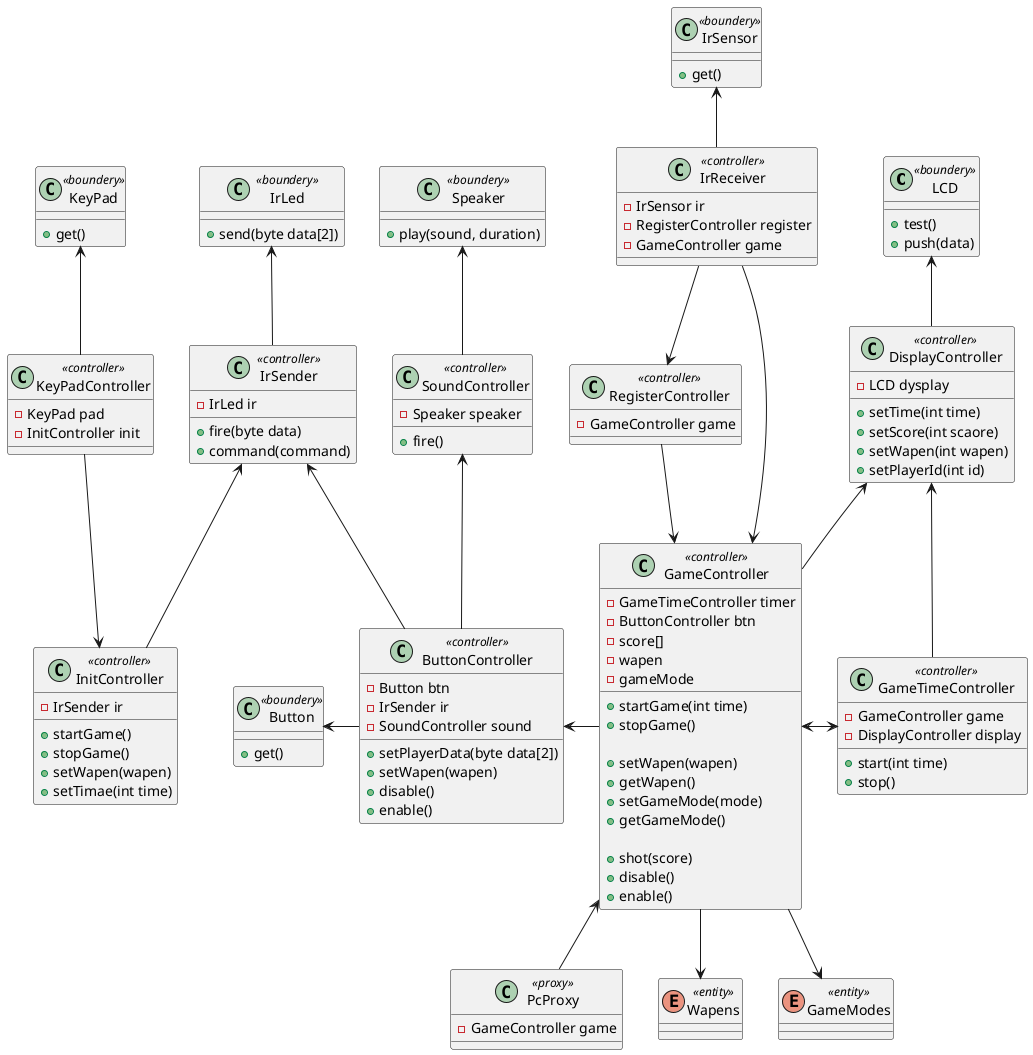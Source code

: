 @startuml

class LCD <<boundery>> {
+test()
+push(data)
}
class IrSensor <<boundery>> {
+get()
}
class IrLed <<boundery>> {
+send(byte data[2])
}
class Button <<boundery>> {
+get()
}
class Speaker <<boundery>> {
+play(sound, duration)
}
class KeyPad <<boundery>> {
+get()
}

class DisplayController <<controller>> {
-LCD dysplay
+setTime(int time)
+setScore(int scaore)
+setWapen(int wapen)
+setPlayerId(int id)
}
class IrReceiver <<controller>> {
-IrSensor ir
-RegisterController register
-GameController game
}
class IrSender <<controller>> {
-IrLed ir
+fire(byte data)
+command(command)
}
class ButtonController <<controller>> {
-Button btn
-IrSender ir
-SoundController sound
+setPlayerData(byte data[2])
+setWapen(wapen)
+disable()
+enable()
}
class SoundController <<controller>> {
-Speaker speaker
+fire()
}
class KeyPadController <<controller>> {
-KeyPad pad
-InitController init
}

class PcProxy <<proxy>> {
-GameController game
}

class GameController <<controller>> {
-GameTimeController timer
-ButtonController btn
-score[]
-wapen
-gameMode

+startGame(int time)
+stopGame()

+setWapen(wapen)
+getWapen()
+setGameMode(mode)
+getGameMode()

+shot(score)
+disable()
+enable()
}
class GameTimeController <<controller>> {
-GameController game
-DisplayController display
+start(int time)
+stop()
}
class InitController <<controller>> {
-IrSender ir
+startGame()
+stopGame()
+setWapen(wapen)
+setTimae(int time)
}
class RegisterController <<controller>> {
-GameController game
}

enum Wapens <<entity>>
enum GameModes <<entity>>

LCD <-- DisplayController
IrSensor <-- IrReceiver
IrLed <-- IrSender
Button <- ButtonController
Speaker <-- SoundController
KeyPad <-- KeyPadController

IrReceiver --> GameController
IrReceiver --> RegisterController
RegisterController --> GameController

GameController <-> GameTimeController
DisplayController <-- GameTimeController
DisplayController <-- GameController
'InitController --> GameController

IrSender <-- ButtonController
IrSender <-- InitController
KeyPadController --> InitController

ButtonController <- GameController
SoundController <-- ButtonController

GameController --> Wapens
GameController --> GameModes
GameController <-- PcProxy

@enduml